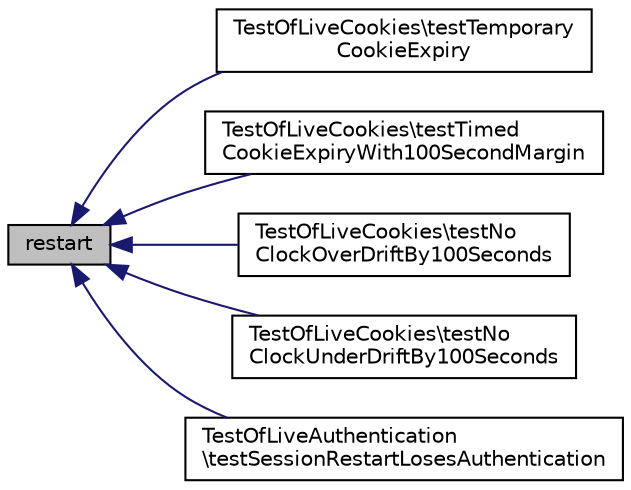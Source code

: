 digraph "restart"
{
  edge [fontname="Helvetica",fontsize="10",labelfontname="Helvetica",labelfontsize="10"];
  node [fontname="Helvetica",fontsize="10",shape=record];
  rankdir="LR";
  Node1 [label="restart",height=0.2,width=0.4,color="black", fillcolor="grey75", style="filled" fontcolor="black"];
  Node1 -> Node2 [dir="back",color="midnightblue",fontsize="10",style="solid",fontname="Helvetica"];
  Node2 [label="TestOfLiveCookies\\testTemporary\lCookieExpiry",height=0.2,width=0.4,color="black", fillcolor="white", style="filled",URL="$class_test_of_live_cookies.html#ae52f1ca49f6ad37916789e37ac0f9dd7"];
  Node1 -> Node3 [dir="back",color="midnightblue",fontsize="10",style="solid",fontname="Helvetica"];
  Node3 [label="TestOfLiveCookies\\testTimed\lCookieExpiryWith100SecondMargin",height=0.2,width=0.4,color="black", fillcolor="white", style="filled",URL="$class_test_of_live_cookies.html#a76824fac4338d47e5ab585190fddd310"];
  Node1 -> Node4 [dir="back",color="midnightblue",fontsize="10",style="solid",fontname="Helvetica"];
  Node4 [label="TestOfLiveCookies\\testNo\lClockOverDriftBy100Seconds",height=0.2,width=0.4,color="black", fillcolor="white", style="filled",URL="$class_test_of_live_cookies.html#a4b9a82933de5ed02d8cc0df166efb20a"];
  Node1 -> Node5 [dir="back",color="midnightblue",fontsize="10",style="solid",fontname="Helvetica"];
  Node5 [label="TestOfLiveCookies\\testNo\lClockUnderDriftBy100Seconds",height=0.2,width=0.4,color="black", fillcolor="white", style="filled",URL="$class_test_of_live_cookies.html#a2595c904a63785aa06a2e590f3d15955"];
  Node1 -> Node6 [dir="back",color="midnightblue",fontsize="10",style="solid",fontname="Helvetica"];
  Node6 [label="TestOfLiveAuthentication\l\\testSessionRestartLosesAuthentication",height=0.2,width=0.4,color="black", fillcolor="white", style="filled",URL="$class_test_of_live_authentication.html#a0abb33154de52807f2d36ceab4942cea"];
}
